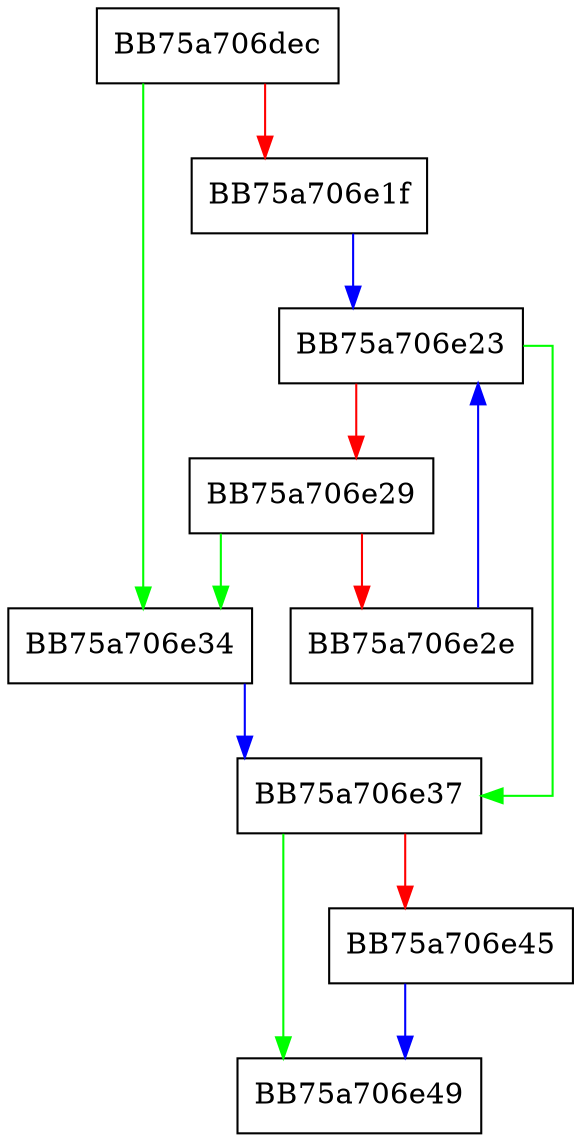 digraph IsMultiProcessDetection {
  node [shape="box"];
  graph [splines=ortho];
  BB75a706dec -> BB75a706e34 [color="green"];
  BB75a706dec -> BB75a706e1f [color="red"];
  BB75a706e1f -> BB75a706e23 [color="blue"];
  BB75a706e23 -> BB75a706e37 [color="green"];
  BB75a706e23 -> BB75a706e29 [color="red"];
  BB75a706e29 -> BB75a706e34 [color="green"];
  BB75a706e29 -> BB75a706e2e [color="red"];
  BB75a706e2e -> BB75a706e23 [color="blue"];
  BB75a706e34 -> BB75a706e37 [color="blue"];
  BB75a706e37 -> BB75a706e49 [color="green"];
  BB75a706e37 -> BB75a706e45 [color="red"];
  BB75a706e45 -> BB75a706e49 [color="blue"];
}